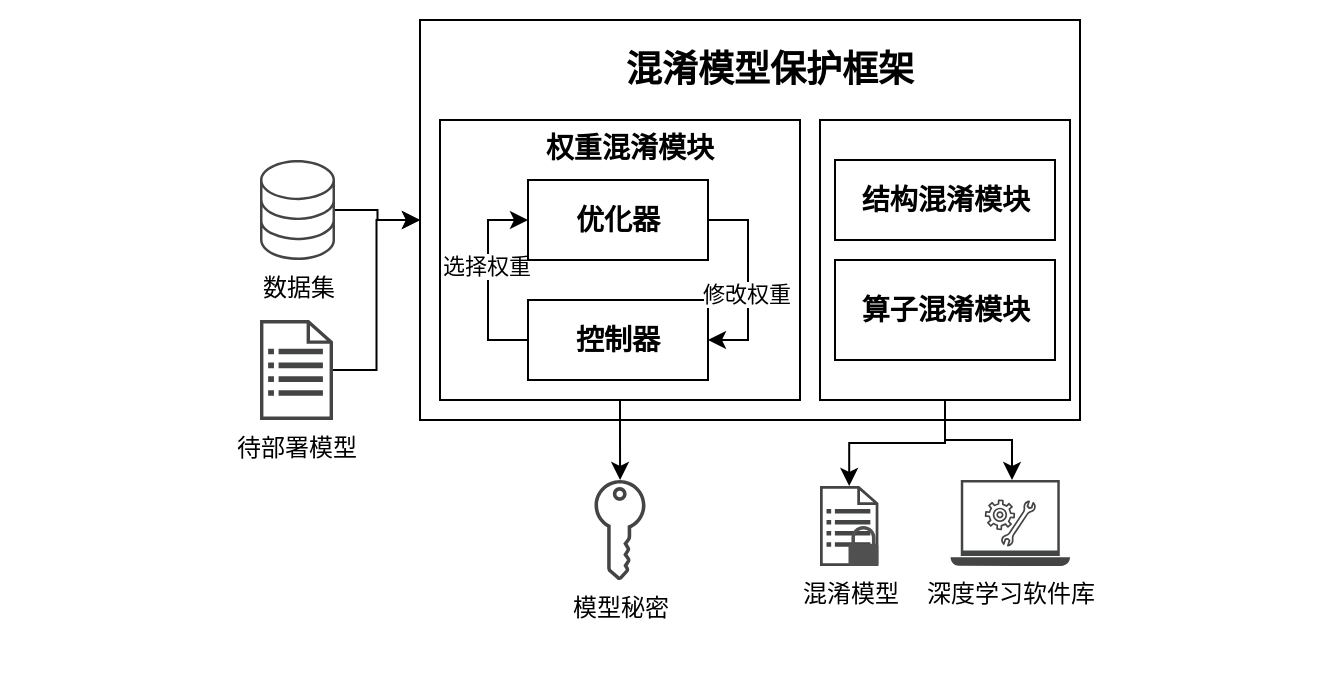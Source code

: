 <mxfile version="25.0.1">
  <diagram id="7qIe_E9TaqoNuZZSrlUd" name="第 1 页">
    <mxGraphModel dx="786" dy="463" grid="1" gridSize="10" guides="1" tooltips="1" connect="1" arrows="1" fold="1" page="1" pageScale="1" pageWidth="827" pageHeight="1169" math="0" shadow="0">
      <root>
        <mxCell id="0" />
        <mxCell id="1" parent="0" />
        <mxCell id="QekV2QWb8yjy0fEPQQju-6" value="" style="group" vertex="1" connectable="0" parent="1">
          <mxGeometry x="60" y="560" width="659.72" height="310.2" as="geometry" />
        </mxCell>
        <mxCell id="QekV2QWb8yjy0fEPQQju-23" value="" style="group" vertex="1" connectable="0" parent="QekV2QWb8yjy0fEPQQju-6">
          <mxGeometry x="50" y="30" width="609.72" height="280.2" as="geometry" />
        </mxCell>
        <mxCell id="QekV2QWb8yjy0fEPQQju-27" value="" style="rounded=0;whiteSpace=wrap;html=1;" vertex="1" parent="QekV2QWb8yjy0fEPQQju-23">
          <mxGeometry x="160" y="-50" width="330" height="200" as="geometry" />
        </mxCell>
        <mxCell id="QekV2QWb8yjy0fEPQQju-69" value="" style="edgeStyle=orthogonalEdgeStyle;rounded=0;orthogonalLoop=1;jettySize=auto;html=1;" edge="1" parent="QekV2QWb8yjy0fEPQQju-23" source="QekV2QWb8yjy0fEPQQju-68" target="QekV2QWb8yjy0fEPQQju-51">
          <mxGeometry relative="1" as="geometry">
            <mxPoint x="455" y="170" as="targetPoint" />
            <Array as="points">
              <mxPoint x="423" y="160" />
              <mxPoint x="456" y="160" />
            </Array>
          </mxGeometry>
        </mxCell>
        <mxCell id="QekV2QWb8yjy0fEPQQju-73" value="" style="edgeStyle=orthogonalEdgeStyle;rounded=0;orthogonalLoop=1;jettySize=auto;html=1;" edge="1" parent="QekV2QWb8yjy0fEPQQju-23" source="QekV2QWb8yjy0fEPQQju-68" target="QekV2QWb8yjy0fEPQQju-70">
          <mxGeometry relative="1" as="geometry" />
        </mxCell>
        <mxCell id="QekV2QWb8yjy0fEPQQju-68" value="" style="rounded=0;whiteSpace=wrap;html=1;" vertex="1" parent="QekV2QWb8yjy0fEPQQju-23">
          <mxGeometry x="360" width="125" height="140" as="geometry" />
        </mxCell>
        <mxCell id="QekV2QWb8yjy0fEPQQju-38" value="&lt;h3&gt;结构混淆模块&lt;/h3&gt;" style="rounded=0;whiteSpace=wrap;html=1;" vertex="1" parent="QekV2QWb8yjy0fEPQQju-23">
          <mxGeometry x="367.5" y="20" width="110" height="40" as="geometry" />
        </mxCell>
        <mxCell id="QekV2QWb8yjy0fEPQQju-39" value="&lt;h3&gt;算子混淆模块&lt;/h3&gt;" style="rounded=0;whiteSpace=wrap;html=1;" vertex="1" parent="QekV2QWb8yjy0fEPQQju-23">
          <mxGeometry x="367.5" y="70" width="110" height="50" as="geometry" />
        </mxCell>
        <mxCell id="QekV2QWb8yjy0fEPQQju-54" value="" style="edgeStyle=orthogonalEdgeStyle;rounded=0;orthogonalLoop=1;jettySize=auto;html=1;" edge="1" parent="QekV2QWb8yjy0fEPQQju-23" source="QekV2QWb8yjy0fEPQQju-41" target="QekV2QWb8yjy0fEPQQju-27">
          <mxGeometry relative="1" as="geometry" />
        </mxCell>
        <mxCell id="QekV2QWb8yjy0fEPQQju-41" value="待部署模型" style="sketch=0;pointerEvents=1;shadow=0;dashed=0;html=1;strokeColor=none;fillColor=#434445;aspect=fixed;labelPosition=center;verticalLabelPosition=bottom;verticalAlign=top;align=center;outlineConnect=0;shape=mxgraph.vvd.recovery_plan;" vertex="1" parent="QekV2QWb8yjy0fEPQQju-23">
          <mxGeometry x="80" y="100" width="36.5" height="50" as="geometry" />
        </mxCell>
        <mxCell id="QekV2QWb8yjy0fEPQQju-53" value="" style="edgeStyle=orthogonalEdgeStyle;rounded=0;orthogonalLoop=1;jettySize=auto;html=1;" edge="1" parent="QekV2QWb8yjy0fEPQQju-23" source="QekV2QWb8yjy0fEPQQju-40" target="QekV2QWb8yjy0fEPQQju-27">
          <mxGeometry relative="1" as="geometry" />
        </mxCell>
        <mxCell id="QekV2QWb8yjy0fEPQQju-40" value="数据集" style="sketch=0;pointerEvents=1;shadow=0;dashed=0;html=1;strokeColor=none;fillColor=#434445;aspect=fixed;labelPosition=center;verticalLabelPosition=bottom;verticalAlign=top;align=center;outlineConnect=0;shape=mxgraph.vvd.storage;" vertex="1" parent="QekV2QWb8yjy0fEPQQju-23">
          <mxGeometry x="80" y="20" width="37.5" height="50" as="geometry" />
        </mxCell>
        <mxCell id="QekV2QWb8yjy0fEPQQju-66" value="" style="edgeStyle=orthogonalEdgeStyle;rounded=0;orthogonalLoop=1;jettySize=auto;html=1;" edge="1" parent="QekV2QWb8yjy0fEPQQju-23" source="QekV2QWb8yjy0fEPQQju-55" target="QekV2QWb8yjy0fEPQQju-42">
          <mxGeometry relative="1" as="geometry" />
        </mxCell>
        <mxCell id="QekV2QWb8yjy0fEPQQju-55" value="&lt;h2 style=&quot;text-align: justify;&quot;&gt;&lt;br&gt;&lt;/h2&gt;" style="rounded=0;whiteSpace=wrap;html=1;align=center;labelPosition=center;verticalLabelPosition=middle;verticalAlign=middle;" vertex="1" parent="QekV2QWb8yjy0fEPQQju-23">
          <mxGeometry x="170" width="180" height="140" as="geometry" />
        </mxCell>
        <mxCell id="QekV2QWb8yjy0fEPQQju-58" value="&lt;h3&gt;权重混淆模块&lt;/h3&gt;" style="text;strokeColor=none;align=center;fillColor=none;html=1;verticalAlign=middle;whiteSpace=wrap;rounded=0;" vertex="1" parent="QekV2QWb8yjy0fEPQQju-23">
          <mxGeometry x="205" y="4" width="120" height="20" as="geometry" />
        </mxCell>
        <mxCell id="QekV2QWb8yjy0fEPQQju-64" value="" style="group" vertex="1" connectable="0" parent="QekV2QWb8yjy0fEPQQju-23">
          <mxGeometry x="194" y="30" width="130" height="100" as="geometry" />
        </mxCell>
        <mxCell id="QekV2QWb8yjy0fEPQQju-62" value="" style="edgeStyle=orthogonalEdgeStyle;rounded=0;orthogonalLoop=1;jettySize=auto;html=1;entryX=0;entryY=0.5;entryDx=0;entryDy=0;" edge="1" parent="QekV2QWb8yjy0fEPQQju-64" source="QekV2QWb8yjy0fEPQQju-14" target="QekV2QWb8yjy0fEPQQju-56">
          <mxGeometry relative="1" as="geometry">
            <Array as="points">
              <mxPoint y="80" />
              <mxPoint y="20" />
            </Array>
          </mxGeometry>
        </mxCell>
        <mxCell id="QekV2QWb8yjy0fEPQQju-63" value="选择权重" style="edgeLabel;html=1;align=center;verticalAlign=middle;resizable=0;points=[];" vertex="1" connectable="0" parent="QekV2QWb8yjy0fEPQQju-62">
          <mxGeometry x="0.147" y="1" relative="1" as="geometry">
            <mxPoint as="offset" />
          </mxGeometry>
        </mxCell>
        <mxCell id="QekV2QWb8yjy0fEPQQju-14" value="&lt;h3&gt;控制器&lt;/h3&gt;" style="rounded=0;whiteSpace=wrap;html=1;" vertex="1" parent="QekV2QWb8yjy0fEPQQju-64">
          <mxGeometry x="20" y="60" width="90" height="40" as="geometry" />
        </mxCell>
        <mxCell id="QekV2QWb8yjy0fEPQQju-59" value="" style="edgeStyle=orthogonalEdgeStyle;rounded=0;orthogonalLoop=1;jettySize=auto;html=1;entryX=1;entryY=0.5;entryDx=0;entryDy=0;" edge="1" parent="QekV2QWb8yjy0fEPQQju-64" source="QekV2QWb8yjy0fEPQQju-56" target="QekV2QWb8yjy0fEPQQju-14">
          <mxGeometry relative="1" as="geometry">
            <Array as="points">
              <mxPoint x="130" y="20" />
              <mxPoint x="130" y="80" />
            </Array>
          </mxGeometry>
        </mxCell>
        <mxCell id="QekV2QWb8yjy0fEPQQju-60" value="修改权重" style="edgeLabel;html=1;align=center;verticalAlign=middle;resizable=0;points=[];" vertex="1" connectable="0" parent="QekV2QWb8yjy0fEPQQju-59">
          <mxGeometry x="0.133" y="-1" relative="1" as="geometry">
            <mxPoint as="offset" />
          </mxGeometry>
        </mxCell>
        <mxCell id="QekV2QWb8yjy0fEPQQju-56" value="&lt;h3&gt;优化器&lt;/h3&gt;" style="rounded=0;whiteSpace=wrap;html=1;" vertex="1" parent="QekV2QWb8yjy0fEPQQju-64">
          <mxGeometry x="20" width="90" height="40" as="geometry" />
        </mxCell>
        <mxCell id="QekV2QWb8yjy0fEPQQju-42" value="模型秘密" style="sketch=0;pointerEvents=1;shadow=0;dashed=0;html=1;strokeColor=none;fillColor=#434445;aspect=fixed;labelPosition=center;verticalLabelPosition=bottom;verticalAlign=top;align=center;outlineConnect=0;shape=mxgraph.vvd.tenant_key;" vertex="1" parent="QekV2QWb8yjy0fEPQQju-23">
          <mxGeometry x="247.25" y="180" width="25.5" height="50" as="geometry" />
        </mxCell>
        <mxCell id="QekV2QWb8yjy0fEPQQju-67" value="" style="group" vertex="1" connectable="0" parent="QekV2QWb8yjy0fEPQQju-23">
          <mxGeometry x="425.28" y="180" width="59.72" height="43" as="geometry" />
        </mxCell>
        <mxCell id="QekV2QWb8yjy0fEPQQju-51" value="深度学习软件库" style="sketch=0;pointerEvents=1;shadow=0;dashed=0;html=1;strokeColor=none;fillColor=#434445;aspect=fixed;labelPosition=center;verticalLabelPosition=bottom;verticalAlign=top;align=center;outlineConnect=0;shape=mxgraph.vvd.laptop;" vertex="1" parent="QekV2QWb8yjy0fEPQQju-67">
          <mxGeometry width="59.72" height="43" as="geometry" />
        </mxCell>
        <mxCell id="QekV2QWb8yjy0fEPQQju-50" value="" style="sketch=0;pointerEvents=1;shadow=0;dashed=0;html=1;strokeColor=none;fillColor=#434445;aspect=fixed;labelPosition=center;verticalLabelPosition=bottom;verticalAlign=top;align=center;outlineConnect=0;shape=mxgraph.vvd.guest_agent_customization;" vertex="1" parent="QekV2QWb8yjy0fEPQQju-67">
          <mxGeometry x="17.09" y="9.75" width="25.54" height="23.5" as="geometry" />
        </mxCell>
        <mxCell id="QekV2QWb8yjy0fEPQQju-72" value="" style="group" vertex="1" connectable="0" parent="QekV2QWb8yjy0fEPQQju-23">
          <mxGeometry x="360" y="180" width="29.2" height="43" as="geometry" />
        </mxCell>
        <mxCell id="QekV2QWb8yjy0fEPQQju-70" value="混淆模型" style="sketch=0;pointerEvents=1;shadow=0;dashed=0;html=1;strokeColor=none;fillColor=#434445;aspect=fixed;labelPosition=center;verticalLabelPosition=bottom;verticalAlign=top;align=center;outlineConnect=0;shape=mxgraph.vvd.recovery_plan;" vertex="1" parent="QekV2QWb8yjy0fEPQQju-72">
          <mxGeometry y="3" width="29.2" height="40" as="geometry" />
        </mxCell>
        <mxCell id="QekV2QWb8yjy0fEPQQju-48" value="" style="sketch=0;pointerEvents=1;shadow=0;dashed=0;html=1;strokeColor=none;fillColor=#505050;labelPosition=center;verticalLabelPosition=bottom;verticalAlign=top;outlineConnect=0;align=center;shape=mxgraph.office.security.lock_protected;" vertex="1" parent="QekV2QWb8yjy0fEPQQju-72">
          <mxGeometry x="14.25" y="23" width="14.95" height="20" as="geometry" />
        </mxCell>
        <mxCell id="QekV2QWb8yjy0fEPQQju-34" value="&lt;h4 style=&quot;text-align: justify;&quot;&gt;&lt;font&gt;混淆&lt;/font&gt;&lt;span style=&quot;background-color: initial; text-align: center;&quot;&gt;模型保护框架&lt;/span&gt;&lt;/h4&gt;" style="text;strokeColor=none;align=center;fillColor=none;html=1;verticalAlign=middle;whiteSpace=wrap;rounded=0;fontFamily=Helvetica;fontStyle=1;fontSize=18;" vertex="1" parent="1">
          <mxGeometry x="361.25" y="550" width="167.5" height="30" as="geometry" />
        </mxCell>
      </root>
    </mxGraphModel>
  </diagram>
</mxfile>
